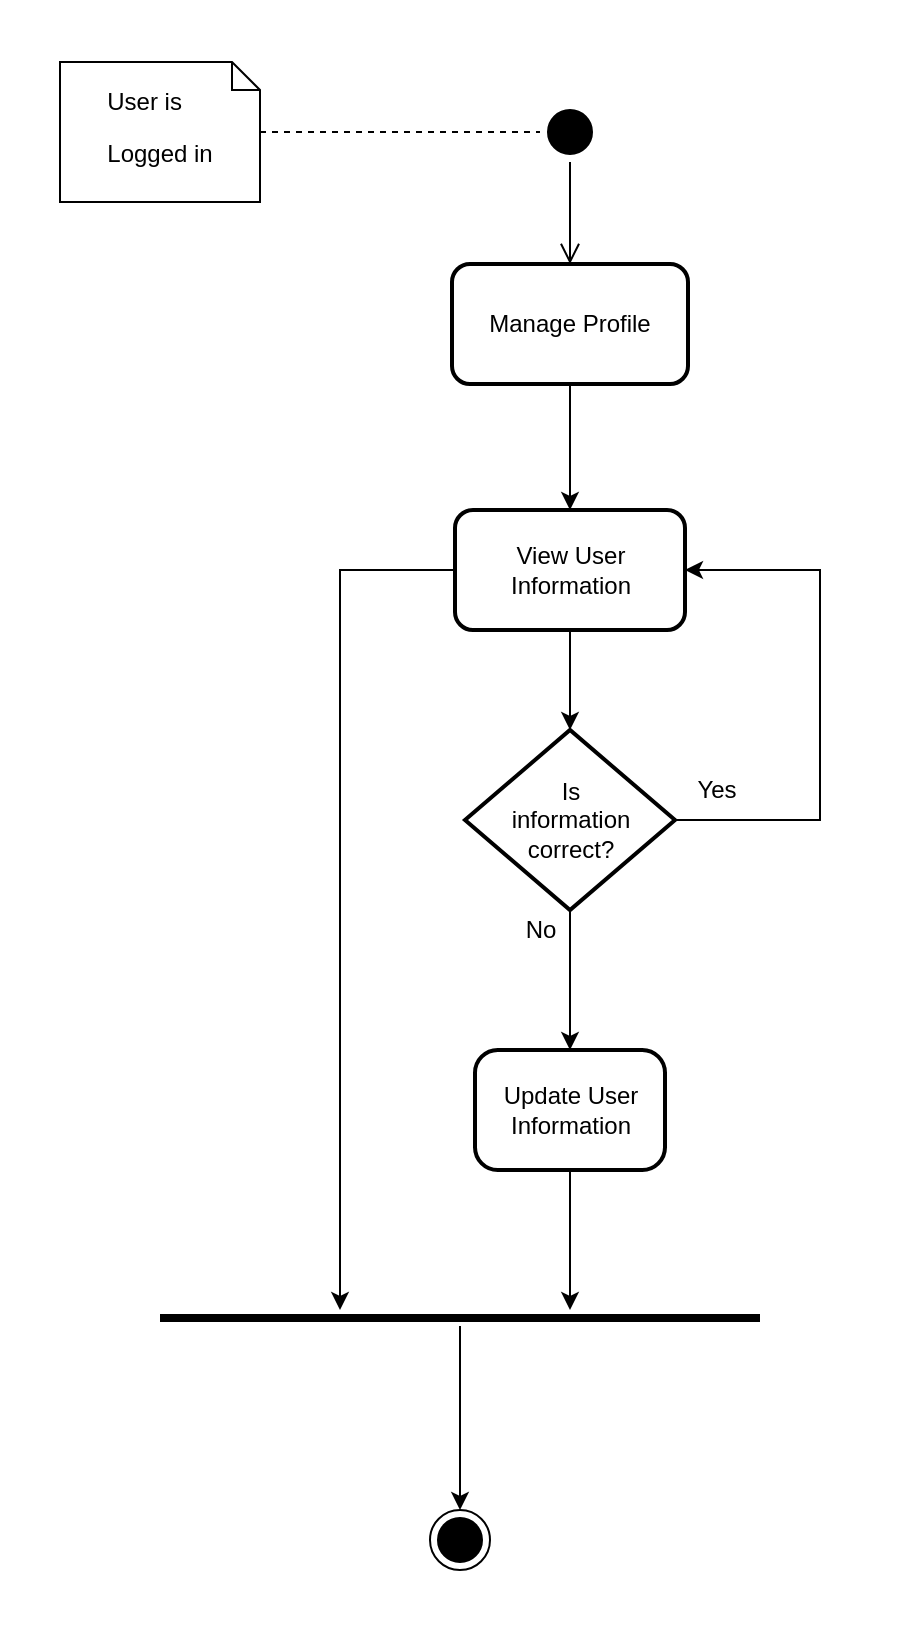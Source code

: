 <mxfile version="13.8.0" type="device"><diagram id="G-69sHNg0j_SiD6KQnhy" name="Page-1"><mxGraphModel dx="1422" dy="800" grid="1" gridSize="10" guides="1" tooltips="1" connect="1" arrows="1" fold="1" page="1" pageScale="1" pageWidth="850" pageHeight="1100" math="0" shadow="0"><root><mxCell id="0"/><mxCell id="1" parent="0"/><mxCell id="Jy3fLeUcSweKrG-YmQbc-28" value="" style="rounded=0;whiteSpace=wrap;html=1;strokeWidth=1;strokeColor=none;" vertex="1" parent="1"><mxGeometry x="120" y="335" width="460" height="820" as="geometry"/></mxCell><mxCell id="Jy3fLeUcSweKrG-YmQbc-1" value="" style="ellipse;html=1;shape=startState;fillColor=#000000;" vertex="1" parent="1"><mxGeometry x="390" y="386" width="30" height="30" as="geometry"/></mxCell><mxCell id="Jy3fLeUcSweKrG-YmQbc-2" value="" style="edgeStyle=orthogonalEdgeStyle;html=1;verticalAlign=bottom;endArrow=open;endSize=8;" edge="1" source="Jy3fLeUcSweKrG-YmQbc-1" parent="1" target="Jy3fLeUcSweKrG-YmQbc-5"><mxGeometry relative="1" as="geometry"><mxPoint x="405" y="480" as="targetPoint"/></mxGeometry></mxCell><mxCell id="Jy3fLeUcSweKrG-YmQbc-3" value="&lt;p style=&quot;text-align: justify&quot;&gt;&lt;span&gt;User is&amp;nbsp;&lt;/span&gt;&lt;/p&gt;&lt;p style=&quot;text-align: justify&quot;&gt;&lt;span&gt;Logged in&lt;/span&gt;&lt;/p&gt;" style="shape=note;whiteSpace=wrap;html=1;size=14;verticalAlign=top;align=center;spacingTop=-6;strokeColor=#000000;" vertex="1" parent="1"><mxGeometry x="150" y="366" width="100" height="70" as="geometry"/></mxCell><mxCell id="Jy3fLeUcSweKrG-YmQbc-4" value="" style="endArrow=none;dashed=1;html=1;strokeColor=#000000;" edge="1" parent="1" source="Jy3fLeUcSweKrG-YmQbc-3" target="Jy3fLeUcSweKrG-YmQbc-1"><mxGeometry width="50" height="50" relative="1" as="geometry"><mxPoint x="280" y="460" as="sourcePoint"/><mxPoint x="330" y="410" as="targetPoint"/></mxGeometry></mxCell><mxCell id="Jy3fLeUcSweKrG-YmQbc-7" value="" style="edgeStyle=orthogonalEdgeStyle;rounded=0;orthogonalLoop=1;jettySize=auto;html=1;strokeColor=#000000;" edge="1" parent="1" source="Jy3fLeUcSweKrG-YmQbc-5" target="Jy3fLeUcSweKrG-YmQbc-6"><mxGeometry relative="1" as="geometry"/></mxCell><mxCell id="Jy3fLeUcSweKrG-YmQbc-5" value="Manage Profile" style="rounded=1;whiteSpace=wrap;html=1;strokeColor=#000000;strokeWidth=2;" vertex="1" parent="1"><mxGeometry x="346" y="467" width="118" height="60" as="geometry"/></mxCell><mxCell id="Jy3fLeUcSweKrG-YmQbc-9" value="" style="edgeStyle=orthogonalEdgeStyle;rounded=0;orthogonalLoop=1;jettySize=auto;html=1;strokeColor=#000000;" edge="1" parent="1" source="Jy3fLeUcSweKrG-YmQbc-6" target="Jy3fLeUcSweKrG-YmQbc-8"><mxGeometry relative="1" as="geometry"/></mxCell><mxCell id="Jy3fLeUcSweKrG-YmQbc-17" value="" style="edgeStyle=orthogonalEdgeStyle;rounded=0;orthogonalLoop=1;jettySize=auto;html=1;strokeColor=#000000;" edge="1" parent="1" source="Jy3fLeUcSweKrG-YmQbc-6" target="Jy3fLeUcSweKrG-YmQbc-21"><mxGeometry relative="1" as="geometry"><mxPoint x="267.5" y="620" as="targetPoint"/><Array as="points"><mxPoint x="290" y="620"/></Array></mxGeometry></mxCell><mxCell id="Jy3fLeUcSweKrG-YmQbc-6" value="View User Information" style="whiteSpace=wrap;html=1;rounded=1;strokeWidth=2;" vertex="1" parent="1"><mxGeometry x="347.5" y="590" width="115" height="60" as="geometry"/></mxCell><mxCell id="Jy3fLeUcSweKrG-YmQbc-11" value="" style="edgeStyle=orthogonalEdgeStyle;rounded=0;orthogonalLoop=1;jettySize=auto;html=1;strokeColor=#000000;" edge="1" parent="1" source="Jy3fLeUcSweKrG-YmQbc-8" target="Jy3fLeUcSweKrG-YmQbc-10"><mxGeometry relative="1" as="geometry"/></mxCell><mxCell id="Jy3fLeUcSweKrG-YmQbc-14" value="" style="edgeStyle=orthogonalEdgeStyle;rounded=0;orthogonalLoop=1;jettySize=auto;html=1;strokeColor=#000000;" edge="1" parent="1" source="Jy3fLeUcSweKrG-YmQbc-8" target="Jy3fLeUcSweKrG-YmQbc-6"><mxGeometry relative="1" as="geometry"><mxPoint x="530" y="805" as="targetPoint"/><Array as="points"><mxPoint x="530" y="745"/><mxPoint x="530" y="620"/></Array></mxGeometry></mxCell><mxCell id="Jy3fLeUcSweKrG-YmQbc-8" value="Is&lt;br&gt;information correct?" style="rhombus;whiteSpace=wrap;html=1;rounded=1;strokeWidth=2;arcSize=0;" vertex="1" parent="1"><mxGeometry x="352.5" y="700" width="105" height="90" as="geometry"/></mxCell><mxCell id="Jy3fLeUcSweKrG-YmQbc-19" value="" style="edgeStyle=orthogonalEdgeStyle;rounded=0;orthogonalLoop=1;jettySize=auto;html=1;strokeColor=#000000;" edge="1" parent="1" source="Jy3fLeUcSweKrG-YmQbc-10" target="Jy3fLeUcSweKrG-YmQbc-21"><mxGeometry relative="1" as="geometry"><mxPoint x="277.5" y="890" as="targetPoint"/><Array as="points"><mxPoint x="405" y="970"/><mxPoint x="405" y="970"/></Array></mxGeometry></mxCell><mxCell id="Jy3fLeUcSweKrG-YmQbc-10" value="Update User Information" style="whiteSpace=wrap;html=1;rounded=1;strokeWidth=2;arcSize=19;" vertex="1" parent="1"><mxGeometry x="357.5" y="860" width="95" height="60" as="geometry"/></mxCell><mxCell id="Jy3fLeUcSweKrG-YmQbc-12" value="No" style="text;html=1;align=center;verticalAlign=middle;resizable=0;points=[];autosize=1;" vertex="1" parent="1"><mxGeometry x="375" y="790" width="30" height="20" as="geometry"/></mxCell><mxCell id="Jy3fLeUcSweKrG-YmQbc-15" value="Yes" style="text;html=1;align=center;verticalAlign=middle;resizable=0;points=[];autosize=1;" vertex="1" parent="1"><mxGeometry x="457.5" y="720" width="40" height="20" as="geometry"/></mxCell><mxCell id="Jy3fLeUcSweKrG-YmQbc-27" value="" style="edgeStyle=orthogonalEdgeStyle;rounded=0;orthogonalLoop=1;jettySize=auto;html=1;strokeColor=#000000;" edge="1" parent="1" source="Jy3fLeUcSweKrG-YmQbc-21" target="Jy3fLeUcSweKrG-YmQbc-25"><mxGeometry relative="1" as="geometry"><mxPoint x="120" y="994" as="targetPoint"/><Array as="points"><mxPoint x="350" y="1030"/><mxPoint x="350" y="1030"/></Array></mxGeometry></mxCell><mxCell id="Jy3fLeUcSweKrG-YmQbc-21" value="" style="line;strokeWidth=4;fillColor=none;align=left;verticalAlign=middle;spacingTop=-1;spacingLeft=3;spacingRight=3;rotatable=0;labelPosition=right;points=[];portConstraint=eastwest;" vertex="1" parent="1"><mxGeometry x="200" y="990" width="300" height="8" as="geometry"/></mxCell><mxCell id="Jy3fLeUcSweKrG-YmQbc-25" value="" style="ellipse;html=1;shape=endState;fillColor=#000000;" vertex="1" parent="1"><mxGeometry x="335" y="1090" width="30" height="30" as="geometry"/></mxCell></root></mxGraphModel></diagram></mxfile>
